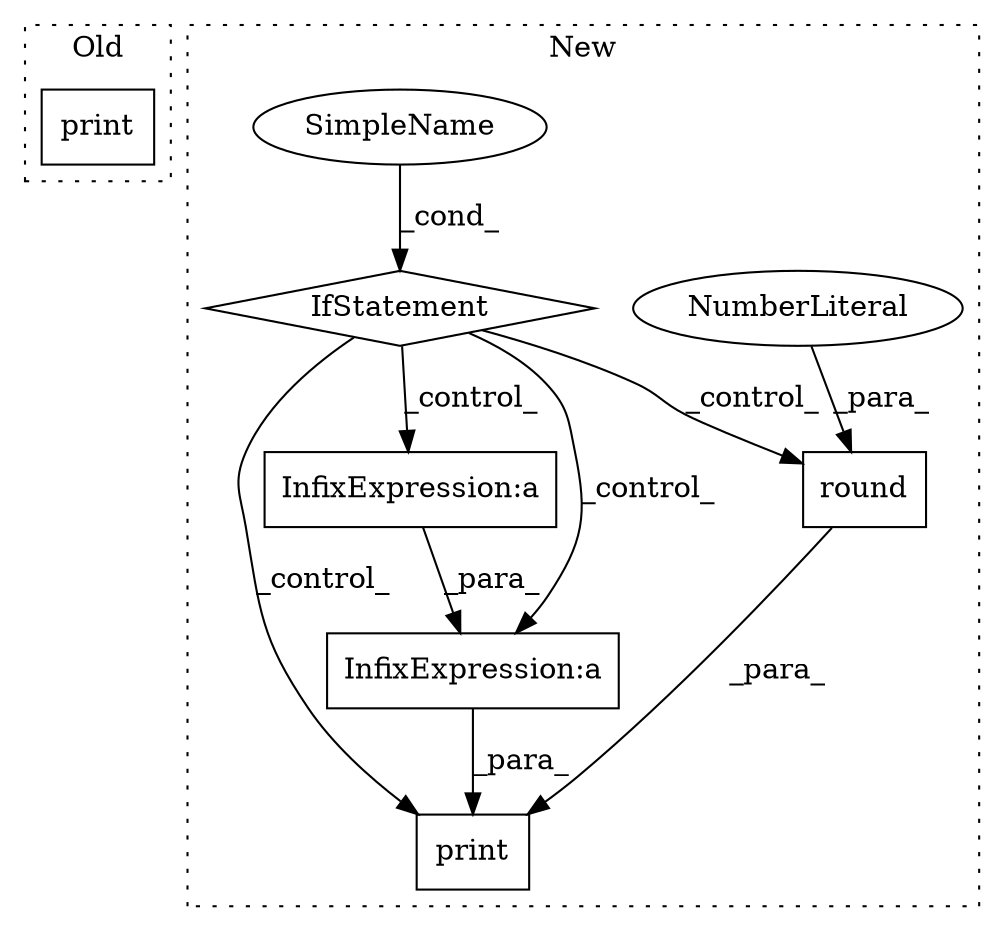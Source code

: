 digraph G {
subgraph cluster0 {
1 [label="print" a="32" s="6781,6842" l="6,1" shape="box"];
label = "Old";
style="dotted";
}
subgraph cluster1 {
2 [label="round" a="32" s="7259,7266" l="6,1" shape="box"];
3 [label="NumberLiteral" a="34" s="7265" l="1" shape="ellipse"];
4 [label="print" a="32" s="7178,7268" l="6,1" shape="box"];
5 [label="SimpleName" a="42" s="" l="" shape="ellipse"];
6 [label="IfStatement" a="25" s="6986,6992" l="4,2" shape="diamond"];
7 [label="InfixExpression:a" a="27" s="7240" l="3" shape="box"];
8 [label="InfixExpression:a" a="27" s="7245" l="3" shape="box"];
label = "New";
style="dotted";
}
2 -> 4 [label="_para_"];
3 -> 2 [label="_para_"];
5 -> 6 [label="_cond_"];
6 -> 2 [label="_control_"];
6 -> 4 [label="_control_"];
6 -> 7 [label="_control_"];
6 -> 8 [label="_control_"];
7 -> 8 [label="_para_"];
8 -> 4 [label="_para_"];
}